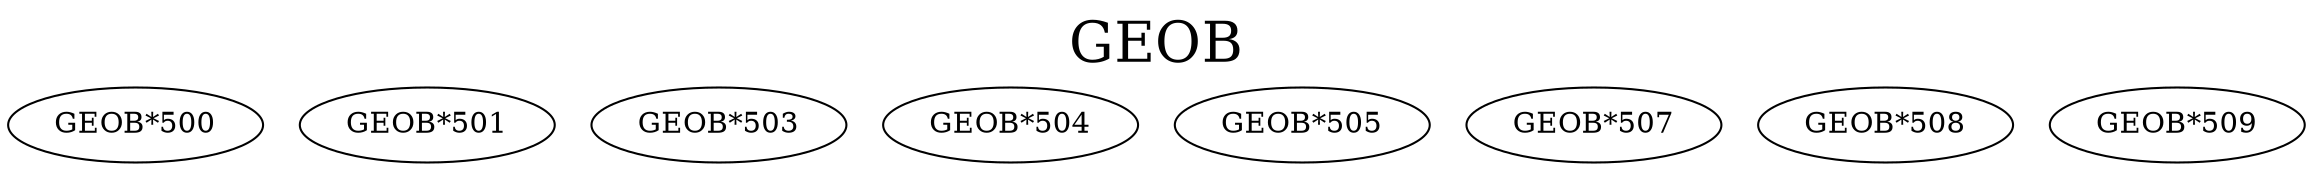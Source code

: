 digraph GEOB {
labelloc = "t";
label = "GEOB"
fontsize = 27;
"GEOB*500"
"GEOB*501"
"GEOB*503"
"GEOB*504"
"GEOB*505"
"GEOB*507"
"GEOB*508"
"GEOB*509"
}
